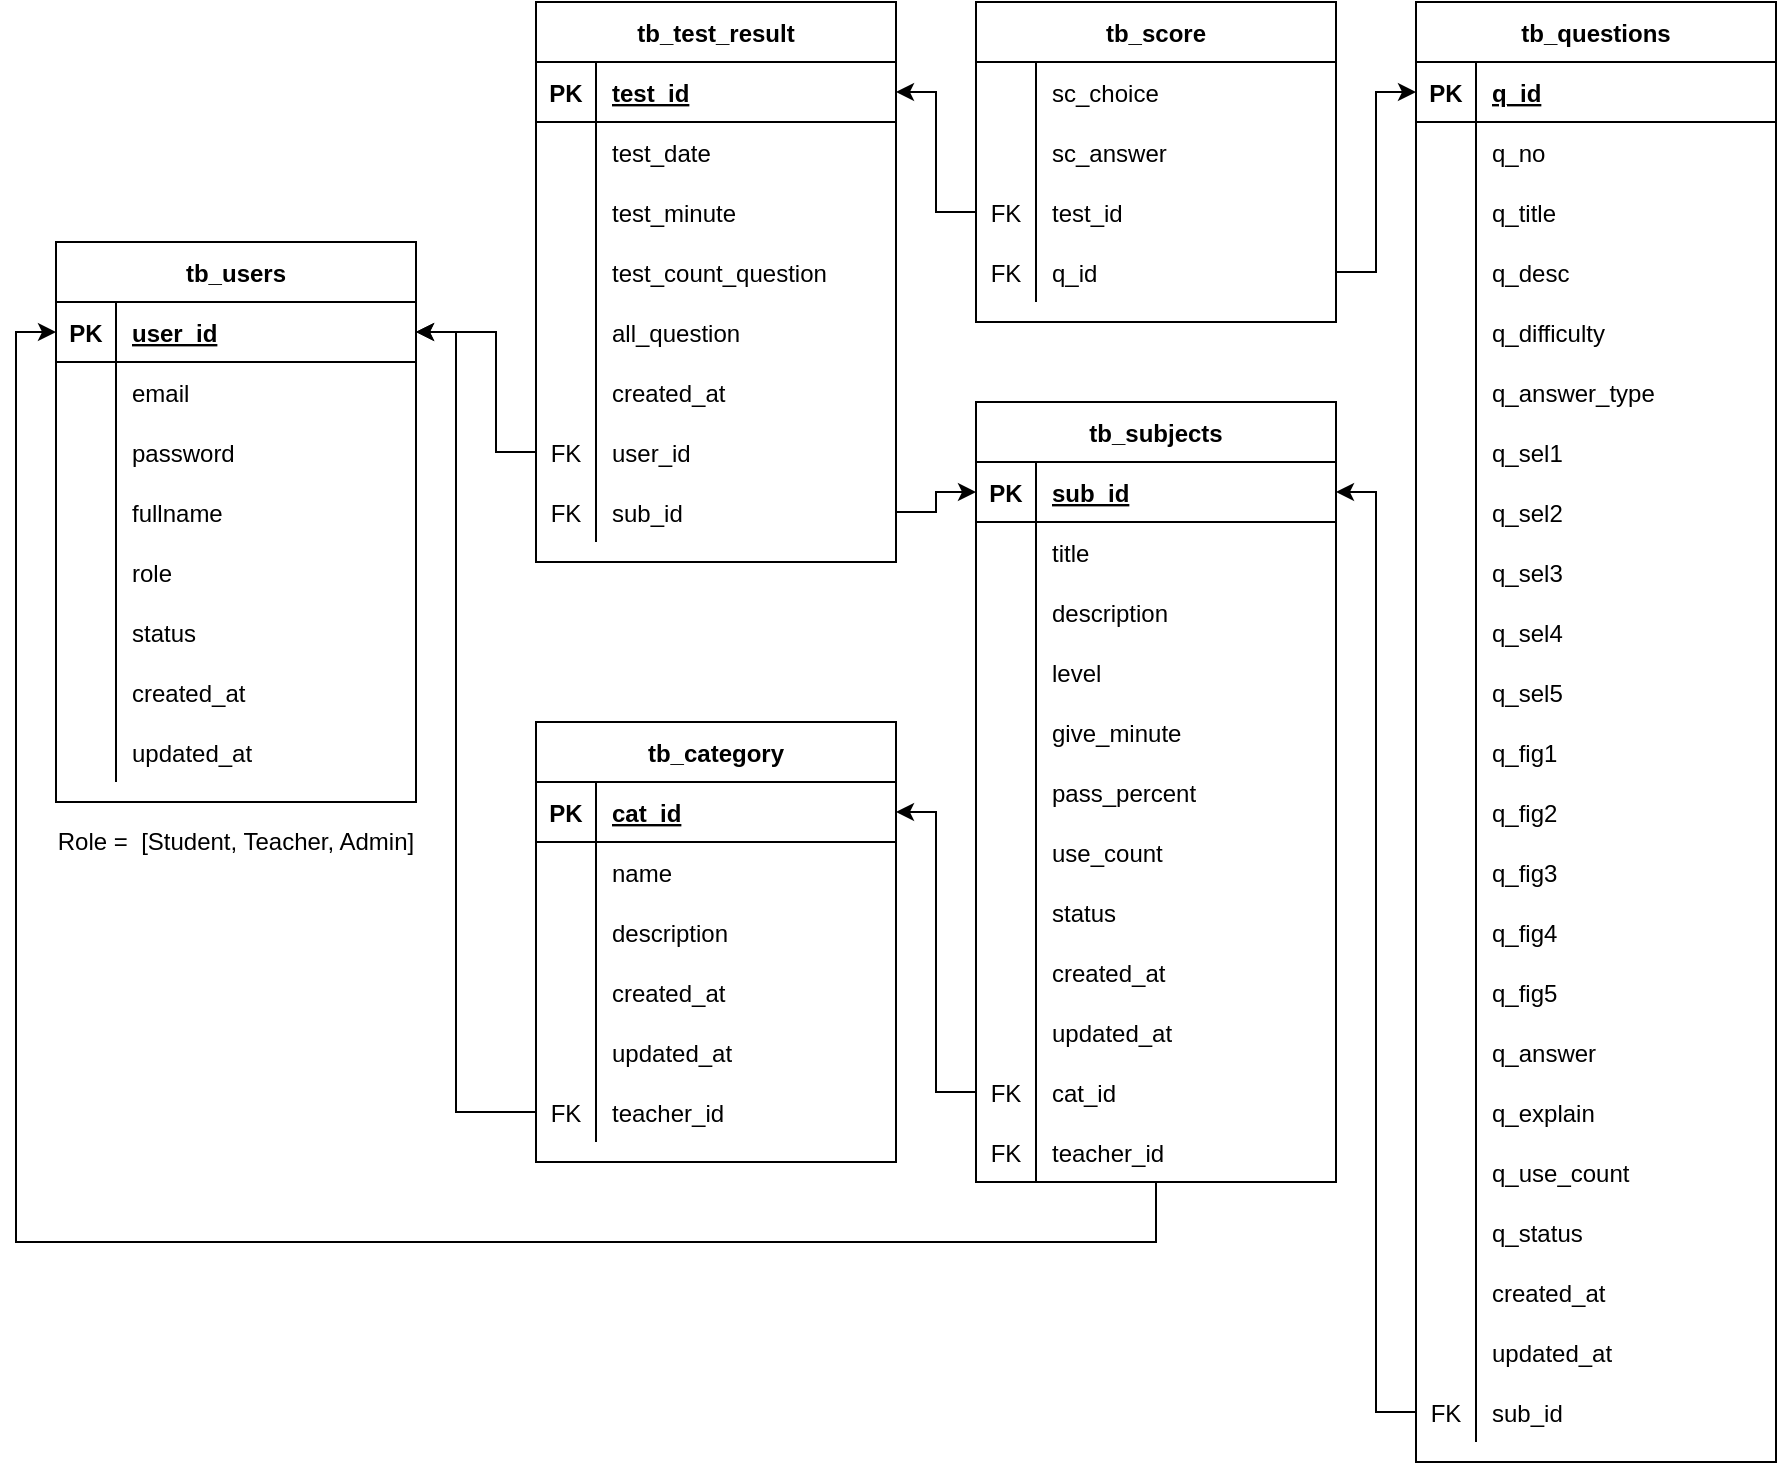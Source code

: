<mxfile version="14.4.4" type="device"><diagram id="7hN9aNgrmeOghoA3LiAi" name="Page-1"><mxGraphModel dx="1558" dy="772" grid="1" gridSize="10" guides="1" tooltips="1" connect="1" arrows="1" fold="1" page="1" pageScale="1" pageWidth="850" pageHeight="1100" math="0" shadow="0"><root><mxCell id="0"/><mxCell id="1" parent="0"/><mxCell id="Cb4yv7zZFqui-rtnIhjn-1" value="tb_users" style="shape=table;startSize=30;container=1;collapsible=1;childLayout=tableLayout;fixedRows=1;rowLines=0;fontStyle=1;align=center;resizeLast=1;" parent="1" vertex="1"><mxGeometry x="80" y="150" width="180" height="280" as="geometry"/></mxCell><mxCell id="Cb4yv7zZFqui-rtnIhjn-2" value="" style="shape=partialRectangle;collapsible=0;dropTarget=0;pointerEvents=0;fillColor=none;top=0;left=0;bottom=1;right=0;points=[[0,0.5],[1,0.5]];portConstraint=eastwest;" parent="Cb4yv7zZFqui-rtnIhjn-1" vertex="1"><mxGeometry y="30" width="180" height="30" as="geometry"/></mxCell><mxCell id="Cb4yv7zZFqui-rtnIhjn-3" value="PK" style="shape=partialRectangle;connectable=0;fillColor=none;top=0;left=0;bottom=0;right=0;fontStyle=1;overflow=hidden;" parent="Cb4yv7zZFqui-rtnIhjn-2" vertex="1"><mxGeometry width="30" height="30" as="geometry"/></mxCell><mxCell id="Cb4yv7zZFqui-rtnIhjn-4" value="user_id" style="shape=partialRectangle;connectable=0;fillColor=none;top=0;left=0;bottom=0;right=0;align=left;spacingLeft=6;fontStyle=5;overflow=hidden;" parent="Cb4yv7zZFqui-rtnIhjn-2" vertex="1"><mxGeometry x="30" width="150" height="30" as="geometry"/></mxCell><mxCell id="Cb4yv7zZFqui-rtnIhjn-8" value="" style="shape=partialRectangle;collapsible=0;dropTarget=0;pointerEvents=0;fillColor=none;top=0;left=0;bottom=0;right=0;points=[[0,0.5],[1,0.5]];portConstraint=eastwest;" parent="Cb4yv7zZFqui-rtnIhjn-1" vertex="1"><mxGeometry y="60" width="180" height="30" as="geometry"/></mxCell><mxCell id="Cb4yv7zZFqui-rtnIhjn-9" value="" style="shape=partialRectangle;connectable=0;fillColor=none;top=0;left=0;bottom=0;right=0;editable=1;overflow=hidden;" parent="Cb4yv7zZFqui-rtnIhjn-8" vertex="1"><mxGeometry width="30" height="30" as="geometry"/></mxCell><mxCell id="Cb4yv7zZFqui-rtnIhjn-10" value="email" style="shape=partialRectangle;connectable=0;fillColor=none;top=0;left=0;bottom=0;right=0;align=left;spacingLeft=6;overflow=hidden;" parent="Cb4yv7zZFqui-rtnIhjn-8" vertex="1"><mxGeometry x="30" width="150" height="30" as="geometry"/></mxCell><mxCell id="Cb4yv7zZFqui-rtnIhjn-11" value="" style="shape=partialRectangle;collapsible=0;dropTarget=0;pointerEvents=0;fillColor=none;top=0;left=0;bottom=0;right=0;points=[[0,0.5],[1,0.5]];portConstraint=eastwest;" parent="Cb4yv7zZFqui-rtnIhjn-1" vertex="1"><mxGeometry y="90" width="180" height="30" as="geometry"/></mxCell><mxCell id="Cb4yv7zZFqui-rtnIhjn-12" value="" style="shape=partialRectangle;connectable=0;fillColor=none;top=0;left=0;bottom=0;right=0;editable=1;overflow=hidden;" parent="Cb4yv7zZFqui-rtnIhjn-11" vertex="1"><mxGeometry width="30" height="30" as="geometry"/></mxCell><mxCell id="Cb4yv7zZFqui-rtnIhjn-13" value="password" style="shape=partialRectangle;connectable=0;fillColor=none;top=0;left=0;bottom=0;right=0;align=left;spacingLeft=6;overflow=hidden;" parent="Cb4yv7zZFqui-rtnIhjn-11" vertex="1"><mxGeometry x="30" width="150" height="30" as="geometry"/></mxCell><mxCell id="Cb4yv7zZFqui-rtnIhjn-5" value="" style="shape=partialRectangle;collapsible=0;dropTarget=0;pointerEvents=0;fillColor=none;top=0;left=0;bottom=0;right=0;points=[[0,0.5],[1,0.5]];portConstraint=eastwest;" parent="Cb4yv7zZFqui-rtnIhjn-1" vertex="1"><mxGeometry y="120" width="180" height="30" as="geometry"/></mxCell><mxCell id="Cb4yv7zZFqui-rtnIhjn-6" value="" style="shape=partialRectangle;connectable=0;fillColor=none;top=0;left=0;bottom=0;right=0;editable=1;overflow=hidden;" parent="Cb4yv7zZFqui-rtnIhjn-5" vertex="1"><mxGeometry width="30" height="30" as="geometry"/></mxCell><mxCell id="Cb4yv7zZFqui-rtnIhjn-7" value="fullname" style="shape=partialRectangle;connectable=0;fillColor=none;top=0;left=0;bottom=0;right=0;align=left;spacingLeft=6;overflow=hidden;" parent="Cb4yv7zZFqui-rtnIhjn-5" vertex="1"><mxGeometry x="30" width="150" height="30" as="geometry"/></mxCell><mxCell id="Cb4yv7zZFqui-rtnIhjn-14" value="" style="shape=partialRectangle;collapsible=0;dropTarget=0;pointerEvents=0;fillColor=none;top=0;left=0;bottom=0;right=0;points=[[0,0.5],[1,0.5]];portConstraint=eastwest;" parent="Cb4yv7zZFqui-rtnIhjn-1" vertex="1"><mxGeometry y="150" width="180" height="30" as="geometry"/></mxCell><mxCell id="Cb4yv7zZFqui-rtnIhjn-15" value="" style="shape=partialRectangle;connectable=0;fillColor=none;top=0;left=0;bottom=0;right=0;editable=1;overflow=hidden;" parent="Cb4yv7zZFqui-rtnIhjn-14" vertex="1"><mxGeometry width="30" height="30" as="geometry"/></mxCell><mxCell id="Cb4yv7zZFqui-rtnIhjn-16" value="role" style="shape=partialRectangle;connectable=0;fillColor=none;top=0;left=0;bottom=0;right=0;align=left;spacingLeft=6;overflow=hidden;" parent="Cb4yv7zZFqui-rtnIhjn-14" vertex="1"><mxGeometry x="30" width="150" height="30" as="geometry"/></mxCell><mxCell id="Cb4yv7zZFqui-rtnIhjn-17" value="" style="shape=partialRectangle;collapsible=0;dropTarget=0;pointerEvents=0;fillColor=none;top=0;left=0;bottom=0;right=0;points=[[0,0.5],[1,0.5]];portConstraint=eastwest;" parent="Cb4yv7zZFqui-rtnIhjn-1" vertex="1"><mxGeometry y="180" width="180" height="30" as="geometry"/></mxCell><mxCell id="Cb4yv7zZFqui-rtnIhjn-18" value="" style="shape=partialRectangle;connectable=0;fillColor=none;top=0;left=0;bottom=0;right=0;editable=1;overflow=hidden;" parent="Cb4yv7zZFqui-rtnIhjn-17" vertex="1"><mxGeometry width="30" height="30" as="geometry"/></mxCell><mxCell id="Cb4yv7zZFqui-rtnIhjn-19" value="status" style="shape=partialRectangle;connectable=0;fillColor=none;top=0;left=0;bottom=0;right=0;align=left;spacingLeft=6;overflow=hidden;" parent="Cb4yv7zZFqui-rtnIhjn-17" vertex="1"><mxGeometry x="30" width="150" height="30" as="geometry"/></mxCell><mxCell id="Cb4yv7zZFqui-rtnIhjn-20" value="" style="shape=partialRectangle;collapsible=0;dropTarget=0;pointerEvents=0;fillColor=none;top=0;left=0;bottom=0;right=0;points=[[0,0.5],[1,0.5]];portConstraint=eastwest;" parent="Cb4yv7zZFqui-rtnIhjn-1" vertex="1"><mxGeometry y="210" width="180" height="30" as="geometry"/></mxCell><mxCell id="Cb4yv7zZFqui-rtnIhjn-21" value="" style="shape=partialRectangle;connectable=0;fillColor=none;top=0;left=0;bottom=0;right=0;editable=1;overflow=hidden;" parent="Cb4yv7zZFqui-rtnIhjn-20" vertex="1"><mxGeometry width="30" height="30" as="geometry"/></mxCell><mxCell id="Cb4yv7zZFqui-rtnIhjn-22" value="created_at" style="shape=partialRectangle;connectable=0;fillColor=none;top=0;left=0;bottom=0;right=0;align=left;spacingLeft=6;overflow=hidden;" parent="Cb4yv7zZFqui-rtnIhjn-20" vertex="1"><mxGeometry x="30" width="150" height="30" as="geometry"/></mxCell><mxCell id="Cb4yv7zZFqui-rtnIhjn-23" value="" style="shape=partialRectangle;collapsible=0;dropTarget=0;pointerEvents=0;fillColor=none;top=0;left=0;bottom=0;right=0;points=[[0,0.5],[1,0.5]];portConstraint=eastwest;" parent="Cb4yv7zZFqui-rtnIhjn-1" vertex="1"><mxGeometry y="240" width="180" height="30" as="geometry"/></mxCell><mxCell id="Cb4yv7zZFqui-rtnIhjn-24" value="" style="shape=partialRectangle;connectable=0;fillColor=none;top=0;left=0;bottom=0;right=0;editable=1;overflow=hidden;" parent="Cb4yv7zZFqui-rtnIhjn-23" vertex="1"><mxGeometry width="30" height="30" as="geometry"/></mxCell><mxCell id="Cb4yv7zZFqui-rtnIhjn-25" value="updated_at" style="shape=partialRectangle;connectable=0;fillColor=none;top=0;left=0;bottom=0;right=0;align=left;spacingLeft=6;overflow=hidden;" parent="Cb4yv7zZFqui-rtnIhjn-23" vertex="1"><mxGeometry x="30" width="150" height="30" as="geometry"/></mxCell><mxCell id="Cb4yv7zZFqui-rtnIhjn-26" value="tb_category" style="shape=table;startSize=30;container=1;collapsible=1;childLayout=tableLayout;fixedRows=1;rowLines=0;fontStyle=1;align=center;resizeLast=1;" parent="1" vertex="1"><mxGeometry x="320" y="390" width="180" height="220" as="geometry"/></mxCell><mxCell id="Cb4yv7zZFqui-rtnIhjn-27" value="" style="shape=partialRectangle;collapsible=0;dropTarget=0;pointerEvents=0;fillColor=none;top=0;left=0;bottom=1;right=0;points=[[0,0.5],[1,0.5]];portConstraint=eastwest;" parent="Cb4yv7zZFqui-rtnIhjn-26" vertex="1"><mxGeometry y="30" width="180" height="30" as="geometry"/></mxCell><mxCell id="Cb4yv7zZFqui-rtnIhjn-28" value="PK" style="shape=partialRectangle;connectable=0;fillColor=none;top=0;left=0;bottom=0;right=0;fontStyle=1;overflow=hidden;" parent="Cb4yv7zZFqui-rtnIhjn-27" vertex="1"><mxGeometry width="30" height="30" as="geometry"/></mxCell><mxCell id="Cb4yv7zZFqui-rtnIhjn-29" value="cat_id" style="shape=partialRectangle;connectable=0;fillColor=none;top=0;left=0;bottom=0;right=0;align=left;spacingLeft=6;fontStyle=5;overflow=hidden;" parent="Cb4yv7zZFqui-rtnIhjn-27" vertex="1"><mxGeometry x="30" width="150" height="30" as="geometry"/></mxCell><mxCell id="Cb4yv7zZFqui-rtnIhjn-30" value="" style="shape=partialRectangle;collapsible=0;dropTarget=0;pointerEvents=0;fillColor=none;top=0;left=0;bottom=0;right=0;points=[[0,0.5],[1,0.5]];portConstraint=eastwest;" parent="Cb4yv7zZFqui-rtnIhjn-26" vertex="1"><mxGeometry y="60" width="180" height="30" as="geometry"/></mxCell><mxCell id="Cb4yv7zZFqui-rtnIhjn-31" value="" style="shape=partialRectangle;connectable=0;fillColor=none;top=0;left=0;bottom=0;right=0;editable=1;overflow=hidden;" parent="Cb4yv7zZFqui-rtnIhjn-30" vertex="1"><mxGeometry width="30" height="30" as="geometry"/></mxCell><mxCell id="Cb4yv7zZFqui-rtnIhjn-32" value="name" style="shape=partialRectangle;connectable=0;fillColor=none;top=0;left=0;bottom=0;right=0;align=left;spacingLeft=6;overflow=hidden;" parent="Cb4yv7zZFqui-rtnIhjn-30" vertex="1"><mxGeometry x="30" width="150" height="30" as="geometry"/></mxCell><mxCell id="Cb4yv7zZFqui-rtnIhjn-33" value="" style="shape=partialRectangle;collapsible=0;dropTarget=0;pointerEvents=0;fillColor=none;top=0;left=0;bottom=0;right=0;points=[[0,0.5],[1,0.5]];portConstraint=eastwest;" parent="Cb4yv7zZFqui-rtnIhjn-26" vertex="1"><mxGeometry y="90" width="180" height="30" as="geometry"/></mxCell><mxCell id="Cb4yv7zZFqui-rtnIhjn-34" value="" style="shape=partialRectangle;connectable=0;fillColor=none;top=0;left=0;bottom=0;right=0;editable=1;overflow=hidden;" parent="Cb4yv7zZFqui-rtnIhjn-33" vertex="1"><mxGeometry width="30" height="30" as="geometry"/></mxCell><mxCell id="Cb4yv7zZFqui-rtnIhjn-35" value="description" style="shape=partialRectangle;connectable=0;fillColor=none;top=0;left=0;bottom=0;right=0;align=left;spacingLeft=6;overflow=hidden;" parent="Cb4yv7zZFqui-rtnIhjn-33" vertex="1"><mxGeometry x="30" width="150" height="30" as="geometry"/></mxCell><mxCell id="Cb4yv7zZFqui-rtnIhjn-36" value="" style="shape=partialRectangle;collapsible=0;dropTarget=0;pointerEvents=0;fillColor=none;top=0;left=0;bottom=0;right=0;points=[[0,0.5],[1,0.5]];portConstraint=eastwest;" parent="Cb4yv7zZFqui-rtnIhjn-26" vertex="1"><mxGeometry y="120" width="180" height="30" as="geometry"/></mxCell><mxCell id="Cb4yv7zZFqui-rtnIhjn-37" value="" style="shape=partialRectangle;connectable=0;fillColor=none;top=0;left=0;bottom=0;right=0;editable=1;overflow=hidden;" parent="Cb4yv7zZFqui-rtnIhjn-36" vertex="1"><mxGeometry width="30" height="30" as="geometry"/></mxCell><mxCell id="Cb4yv7zZFqui-rtnIhjn-38" value="created_at" style="shape=partialRectangle;connectable=0;fillColor=none;top=0;left=0;bottom=0;right=0;align=left;spacingLeft=6;overflow=hidden;" parent="Cb4yv7zZFqui-rtnIhjn-36" vertex="1"><mxGeometry x="30" width="150" height="30" as="geometry"/></mxCell><mxCell id="0QHwXdA0qR0R5OQeVKJc-8" value="" style="shape=partialRectangle;collapsible=0;dropTarget=0;pointerEvents=0;fillColor=none;top=0;left=0;bottom=0;right=0;points=[[0,0.5],[1,0.5]];portConstraint=eastwest;" parent="Cb4yv7zZFqui-rtnIhjn-26" vertex="1"><mxGeometry y="150" width="180" height="30" as="geometry"/></mxCell><mxCell id="0QHwXdA0qR0R5OQeVKJc-9" value="" style="shape=partialRectangle;connectable=0;fillColor=none;top=0;left=0;bottom=0;right=0;editable=1;overflow=hidden;" parent="0QHwXdA0qR0R5OQeVKJc-8" vertex="1"><mxGeometry width="30" height="30" as="geometry"/></mxCell><mxCell id="0QHwXdA0qR0R5OQeVKJc-10" value="updated_at" style="shape=partialRectangle;connectable=0;fillColor=none;top=0;left=0;bottom=0;right=0;align=left;spacingLeft=6;overflow=hidden;" parent="0QHwXdA0qR0R5OQeVKJc-8" vertex="1"><mxGeometry x="30" width="150" height="30" as="geometry"/></mxCell><mxCell id="GuEDAPWdOgB3gn5zNmbN-1" value="" style="shape=partialRectangle;collapsible=0;dropTarget=0;pointerEvents=0;fillColor=none;top=0;left=0;bottom=0;right=0;points=[[0,0.5],[1,0.5]];portConstraint=eastwest;" parent="Cb4yv7zZFqui-rtnIhjn-26" vertex="1"><mxGeometry y="180" width="180" height="30" as="geometry"/></mxCell><mxCell id="GuEDAPWdOgB3gn5zNmbN-2" value="FK" style="shape=partialRectangle;connectable=0;fillColor=none;top=0;left=0;bottom=0;right=0;fontStyle=0;overflow=hidden;" parent="GuEDAPWdOgB3gn5zNmbN-1" vertex="1"><mxGeometry width="30" height="30" as="geometry"/></mxCell><mxCell id="GuEDAPWdOgB3gn5zNmbN-3" value="teacher_id" style="shape=partialRectangle;connectable=0;fillColor=none;top=0;left=0;bottom=0;right=0;align=left;spacingLeft=6;fontStyle=0;overflow=hidden;" parent="GuEDAPWdOgB3gn5zNmbN-1" vertex="1"><mxGeometry x="30" width="150" height="30" as="geometry"/></mxCell><mxCell id="Cb4yv7zZFqui-rtnIhjn-39" value="tb_subjects" style="shape=table;startSize=30;container=1;collapsible=1;childLayout=tableLayout;fixedRows=1;rowLines=0;fontStyle=1;align=center;resizeLast=1;" parent="1" vertex="1"><mxGeometry x="540" y="230" width="180" height="390" as="geometry"/></mxCell><mxCell id="Cb4yv7zZFqui-rtnIhjn-40" value="" style="shape=partialRectangle;collapsible=0;dropTarget=0;pointerEvents=0;fillColor=none;top=0;left=0;bottom=1;right=0;points=[[0,0.5],[1,0.5]];portConstraint=eastwest;" parent="Cb4yv7zZFqui-rtnIhjn-39" vertex="1"><mxGeometry y="30" width="180" height="30" as="geometry"/></mxCell><mxCell id="Cb4yv7zZFqui-rtnIhjn-41" value="PK" style="shape=partialRectangle;connectable=0;fillColor=none;top=0;left=0;bottom=0;right=0;fontStyle=1;overflow=hidden;" parent="Cb4yv7zZFqui-rtnIhjn-40" vertex="1"><mxGeometry width="30" height="30" as="geometry"/></mxCell><mxCell id="Cb4yv7zZFqui-rtnIhjn-42" value="sub_id" style="shape=partialRectangle;connectable=0;fillColor=none;top=0;left=0;bottom=0;right=0;align=left;spacingLeft=6;fontStyle=5;overflow=hidden;" parent="Cb4yv7zZFqui-rtnIhjn-40" vertex="1"><mxGeometry x="30" width="150" height="30" as="geometry"/></mxCell><mxCell id="Cb4yv7zZFqui-rtnIhjn-43" value="" style="shape=partialRectangle;collapsible=0;dropTarget=0;pointerEvents=0;fillColor=none;top=0;left=0;bottom=0;right=0;points=[[0,0.5],[1,0.5]];portConstraint=eastwest;" parent="Cb4yv7zZFqui-rtnIhjn-39" vertex="1"><mxGeometry y="60" width="180" height="30" as="geometry"/></mxCell><mxCell id="Cb4yv7zZFqui-rtnIhjn-44" value="" style="shape=partialRectangle;connectable=0;fillColor=none;top=0;left=0;bottom=0;right=0;editable=1;overflow=hidden;" parent="Cb4yv7zZFqui-rtnIhjn-43" vertex="1"><mxGeometry width="30" height="30" as="geometry"/></mxCell><mxCell id="Cb4yv7zZFqui-rtnIhjn-45" value="title" style="shape=partialRectangle;connectable=0;fillColor=none;top=0;left=0;bottom=0;right=0;align=left;spacingLeft=6;overflow=hidden;" parent="Cb4yv7zZFqui-rtnIhjn-43" vertex="1"><mxGeometry x="30" width="150" height="30" as="geometry"/></mxCell><mxCell id="Cb4yv7zZFqui-rtnIhjn-46" value="" style="shape=partialRectangle;collapsible=0;dropTarget=0;pointerEvents=0;fillColor=none;top=0;left=0;bottom=0;right=0;points=[[0,0.5],[1,0.5]];portConstraint=eastwest;" parent="Cb4yv7zZFqui-rtnIhjn-39" vertex="1"><mxGeometry y="90" width="180" height="30" as="geometry"/></mxCell><mxCell id="Cb4yv7zZFqui-rtnIhjn-47" value="" style="shape=partialRectangle;connectable=0;fillColor=none;top=0;left=0;bottom=0;right=0;editable=1;overflow=hidden;" parent="Cb4yv7zZFqui-rtnIhjn-46" vertex="1"><mxGeometry width="30" height="30" as="geometry"/></mxCell><mxCell id="Cb4yv7zZFqui-rtnIhjn-48" value="description" style="shape=partialRectangle;connectable=0;fillColor=none;top=0;left=0;bottom=0;right=0;align=left;spacingLeft=6;overflow=hidden;" parent="Cb4yv7zZFqui-rtnIhjn-46" vertex="1"><mxGeometry x="30" width="150" height="30" as="geometry"/></mxCell><mxCell id="Cb4yv7zZFqui-rtnIhjn-49" value="" style="shape=partialRectangle;collapsible=0;dropTarget=0;pointerEvents=0;fillColor=none;top=0;left=0;bottom=0;right=0;points=[[0,0.5],[1,0.5]];portConstraint=eastwest;" parent="Cb4yv7zZFqui-rtnIhjn-39" vertex="1"><mxGeometry y="120" width="180" height="30" as="geometry"/></mxCell><mxCell id="Cb4yv7zZFqui-rtnIhjn-50" value="" style="shape=partialRectangle;connectable=0;fillColor=none;top=0;left=0;bottom=0;right=0;editable=1;overflow=hidden;" parent="Cb4yv7zZFqui-rtnIhjn-49" vertex="1"><mxGeometry width="30" height="30" as="geometry"/></mxCell><mxCell id="Cb4yv7zZFqui-rtnIhjn-51" value="level" style="shape=partialRectangle;connectable=0;fillColor=none;top=0;left=0;bottom=0;right=0;align=left;spacingLeft=6;overflow=hidden;" parent="Cb4yv7zZFqui-rtnIhjn-49" vertex="1"><mxGeometry x="30" width="150" height="30" as="geometry"/></mxCell><mxCell id="Cb4yv7zZFqui-rtnIhjn-52" value="" style="shape=partialRectangle;collapsible=0;dropTarget=0;pointerEvents=0;fillColor=none;top=0;left=0;bottom=0;right=0;points=[[0,0.5],[1,0.5]];portConstraint=eastwest;" parent="Cb4yv7zZFqui-rtnIhjn-39" vertex="1"><mxGeometry y="150" width="180" height="30" as="geometry"/></mxCell><mxCell id="Cb4yv7zZFqui-rtnIhjn-53" value="" style="shape=partialRectangle;connectable=0;fillColor=none;top=0;left=0;bottom=0;right=0;editable=1;overflow=hidden;" parent="Cb4yv7zZFqui-rtnIhjn-52" vertex="1"><mxGeometry width="30" height="30" as="geometry"/></mxCell><mxCell id="Cb4yv7zZFqui-rtnIhjn-54" value="give_minute" style="shape=partialRectangle;connectable=0;fillColor=none;top=0;left=0;bottom=0;right=0;align=left;spacingLeft=6;overflow=hidden;" parent="Cb4yv7zZFqui-rtnIhjn-52" vertex="1"><mxGeometry x="30" width="150" height="30" as="geometry"/></mxCell><mxCell id="Cb4yv7zZFqui-rtnIhjn-55" value="" style="shape=partialRectangle;collapsible=0;dropTarget=0;pointerEvents=0;fillColor=none;top=0;left=0;bottom=0;right=0;points=[[0,0.5],[1,0.5]];portConstraint=eastwest;" parent="Cb4yv7zZFqui-rtnIhjn-39" vertex="1"><mxGeometry y="180" width="180" height="30" as="geometry"/></mxCell><mxCell id="Cb4yv7zZFqui-rtnIhjn-56" value="" style="shape=partialRectangle;connectable=0;fillColor=none;top=0;left=0;bottom=0;right=0;editable=1;overflow=hidden;" parent="Cb4yv7zZFqui-rtnIhjn-55" vertex="1"><mxGeometry width="30" height="30" as="geometry"/></mxCell><mxCell id="Cb4yv7zZFqui-rtnIhjn-57" value="pass_percent" style="shape=partialRectangle;connectable=0;fillColor=none;top=0;left=0;bottom=0;right=0;align=left;spacingLeft=6;overflow=hidden;" parent="Cb4yv7zZFqui-rtnIhjn-55" vertex="1"><mxGeometry x="30" width="150" height="30" as="geometry"/></mxCell><mxCell id="Cb4yv7zZFqui-rtnIhjn-64" value="" style="shape=partialRectangle;collapsible=0;dropTarget=0;pointerEvents=0;fillColor=none;top=0;left=0;bottom=0;right=0;points=[[0,0.5],[1,0.5]];portConstraint=eastwest;" parent="Cb4yv7zZFqui-rtnIhjn-39" vertex="1"><mxGeometry y="210" width="180" height="30" as="geometry"/></mxCell><mxCell id="Cb4yv7zZFqui-rtnIhjn-65" value="" style="shape=partialRectangle;connectable=0;fillColor=none;top=0;left=0;bottom=0;right=0;editable=1;overflow=hidden;" parent="Cb4yv7zZFqui-rtnIhjn-64" vertex="1"><mxGeometry width="30" height="30" as="geometry"/></mxCell><mxCell id="Cb4yv7zZFqui-rtnIhjn-66" value="use_count" style="shape=partialRectangle;connectable=0;fillColor=none;top=0;left=0;bottom=0;right=0;align=left;spacingLeft=6;overflow=hidden;" parent="Cb4yv7zZFqui-rtnIhjn-64" vertex="1"><mxGeometry x="30" width="150" height="30" as="geometry"/></mxCell><mxCell id="Cb4yv7zZFqui-rtnIhjn-67" value="" style="shape=partialRectangle;collapsible=0;dropTarget=0;pointerEvents=0;fillColor=none;top=0;left=0;bottom=0;right=0;points=[[0,0.5],[1,0.5]];portConstraint=eastwest;" parent="Cb4yv7zZFqui-rtnIhjn-39" vertex="1"><mxGeometry y="240" width="180" height="30" as="geometry"/></mxCell><mxCell id="Cb4yv7zZFqui-rtnIhjn-68" value="" style="shape=partialRectangle;connectable=0;fillColor=none;top=0;left=0;bottom=0;right=0;editable=1;overflow=hidden;" parent="Cb4yv7zZFqui-rtnIhjn-67" vertex="1"><mxGeometry width="30" height="30" as="geometry"/></mxCell><mxCell id="Cb4yv7zZFqui-rtnIhjn-69" value="status" style="shape=partialRectangle;connectable=0;fillColor=none;top=0;left=0;bottom=0;right=0;align=left;spacingLeft=6;overflow=hidden;" parent="Cb4yv7zZFqui-rtnIhjn-67" vertex="1"><mxGeometry x="30" width="150" height="30" as="geometry"/></mxCell><mxCell id="0QHwXdA0qR0R5OQeVKJc-14" value="" style="shape=partialRectangle;collapsible=0;dropTarget=0;pointerEvents=0;fillColor=none;top=0;left=0;bottom=0;right=0;points=[[0,0.5],[1,0.5]];portConstraint=eastwest;" parent="Cb4yv7zZFqui-rtnIhjn-39" vertex="1"><mxGeometry y="270" width="180" height="30" as="geometry"/></mxCell><mxCell id="0QHwXdA0qR0R5OQeVKJc-15" value="" style="shape=partialRectangle;connectable=0;fillColor=none;top=0;left=0;bottom=0;right=0;editable=1;overflow=hidden;" parent="0QHwXdA0qR0R5OQeVKJc-14" vertex="1"><mxGeometry width="30" height="30" as="geometry"/></mxCell><mxCell id="0QHwXdA0qR0R5OQeVKJc-16" value="created_at" style="shape=partialRectangle;connectable=0;fillColor=none;top=0;left=0;bottom=0;right=0;align=left;spacingLeft=6;overflow=hidden;" parent="0QHwXdA0qR0R5OQeVKJc-14" vertex="1"><mxGeometry x="30" width="150" height="30" as="geometry"/></mxCell><mxCell id="0QHwXdA0qR0R5OQeVKJc-11" value="" style="shape=partialRectangle;collapsible=0;dropTarget=0;pointerEvents=0;fillColor=none;top=0;left=0;bottom=0;right=0;points=[[0,0.5],[1,0.5]];portConstraint=eastwest;" parent="Cb4yv7zZFqui-rtnIhjn-39" vertex="1"><mxGeometry y="300" width="180" height="30" as="geometry"/></mxCell><mxCell id="0QHwXdA0qR0R5OQeVKJc-12" value="" style="shape=partialRectangle;connectable=0;fillColor=none;top=0;left=0;bottom=0;right=0;editable=1;overflow=hidden;" parent="0QHwXdA0qR0R5OQeVKJc-11" vertex="1"><mxGeometry width="30" height="30" as="geometry"/></mxCell><mxCell id="0QHwXdA0qR0R5OQeVKJc-13" value="updated_at" style="shape=partialRectangle;connectable=0;fillColor=none;top=0;left=0;bottom=0;right=0;align=left;spacingLeft=6;overflow=hidden;" parent="0QHwXdA0qR0R5OQeVKJc-11" vertex="1"><mxGeometry x="30" width="150" height="30" as="geometry"/></mxCell><mxCell id="Cb4yv7zZFqui-rtnIhjn-82" value="" style="shape=partialRectangle;collapsible=0;dropTarget=0;pointerEvents=0;fillColor=none;top=0;left=0;bottom=0;right=0;points=[[0,0.5],[1,0.5]];portConstraint=eastwest;" parent="Cb4yv7zZFqui-rtnIhjn-39" vertex="1"><mxGeometry y="330" width="180" height="30" as="geometry"/></mxCell><mxCell id="Cb4yv7zZFqui-rtnIhjn-83" value="FK" style="shape=partialRectangle;connectable=0;fillColor=none;top=0;left=0;bottom=0;right=0;fontStyle=0;overflow=hidden;" parent="Cb4yv7zZFqui-rtnIhjn-82" vertex="1"><mxGeometry width="30" height="30" as="geometry"/></mxCell><mxCell id="Cb4yv7zZFqui-rtnIhjn-84" value="cat_id" style="shape=partialRectangle;connectable=0;fillColor=none;top=0;left=0;bottom=0;right=0;align=left;spacingLeft=6;fontStyle=0;overflow=hidden;" parent="Cb4yv7zZFqui-rtnIhjn-82" vertex="1"><mxGeometry x="30" width="150" height="30" as="geometry"/></mxCell><mxCell id="Cb4yv7zZFqui-rtnIhjn-88" value="" style="shape=partialRectangle;collapsible=0;dropTarget=0;pointerEvents=0;fillColor=none;top=0;left=0;bottom=0;right=0;points=[[0,0.5],[1,0.5]];portConstraint=eastwest;" parent="Cb4yv7zZFqui-rtnIhjn-39" vertex="1"><mxGeometry y="360" width="180" height="30" as="geometry"/></mxCell><mxCell id="Cb4yv7zZFqui-rtnIhjn-89" value="FK" style="shape=partialRectangle;connectable=0;fillColor=none;top=0;left=0;bottom=0;right=0;fontStyle=0;overflow=hidden;" parent="Cb4yv7zZFqui-rtnIhjn-88" vertex="1"><mxGeometry width="30" height="30" as="geometry"/></mxCell><mxCell id="Cb4yv7zZFqui-rtnIhjn-90" value="teacher_id" style="shape=partialRectangle;connectable=0;fillColor=none;top=0;left=0;bottom=0;right=0;align=left;spacingLeft=6;fontStyle=0;overflow=hidden;" parent="Cb4yv7zZFqui-rtnIhjn-88" vertex="1"><mxGeometry x="30" width="150" height="30" as="geometry"/></mxCell><mxCell id="Cb4yv7zZFqui-rtnIhjn-93" style="edgeStyle=orthogonalEdgeStyle;rounded=0;orthogonalLoop=1;jettySize=auto;html=1;entryX=0;entryY=0.5;entryDx=0;entryDy=0;" parent="1" source="Cb4yv7zZFqui-rtnIhjn-88" target="Cb4yv7zZFqui-rtnIhjn-2" edge="1"><mxGeometry relative="1" as="geometry"><Array as="points"><mxPoint x="630" y="650"/><mxPoint x="60" y="650"/><mxPoint x="60" y="195"/></Array></mxGeometry></mxCell><mxCell id="Cb4yv7zZFqui-rtnIhjn-94" value="tb_questions" style="shape=table;startSize=30;container=1;collapsible=1;childLayout=tableLayout;fixedRows=1;rowLines=0;fontStyle=1;align=center;resizeLast=1;" parent="1" vertex="1"><mxGeometry x="760" y="30" width="180" height="730" as="geometry"/></mxCell><mxCell id="Cb4yv7zZFqui-rtnIhjn-95" value="" style="shape=partialRectangle;collapsible=0;dropTarget=0;pointerEvents=0;fillColor=none;top=0;left=0;bottom=1;right=0;points=[[0,0.5],[1,0.5]];portConstraint=eastwest;" parent="Cb4yv7zZFqui-rtnIhjn-94" vertex="1"><mxGeometry y="30" width="180" height="30" as="geometry"/></mxCell><mxCell id="Cb4yv7zZFqui-rtnIhjn-96" value="PK" style="shape=partialRectangle;connectable=0;fillColor=none;top=0;left=0;bottom=0;right=0;fontStyle=1;overflow=hidden;" parent="Cb4yv7zZFqui-rtnIhjn-95" vertex="1"><mxGeometry width="30" height="30" as="geometry"/></mxCell><mxCell id="Cb4yv7zZFqui-rtnIhjn-97" value="q_id" style="shape=partialRectangle;connectable=0;fillColor=none;top=0;left=0;bottom=0;right=0;align=left;spacingLeft=6;fontStyle=5;overflow=hidden;" parent="Cb4yv7zZFqui-rtnIhjn-95" vertex="1"><mxGeometry x="30" width="150" height="30" as="geometry"/></mxCell><mxCell id="Cb4yv7zZFqui-rtnIhjn-98" value="" style="shape=partialRectangle;collapsible=0;dropTarget=0;pointerEvents=0;fillColor=none;top=0;left=0;bottom=0;right=0;points=[[0,0.5],[1,0.5]];portConstraint=eastwest;" parent="Cb4yv7zZFqui-rtnIhjn-94" vertex="1"><mxGeometry y="60" width="180" height="30" as="geometry"/></mxCell><mxCell id="Cb4yv7zZFqui-rtnIhjn-99" value="" style="shape=partialRectangle;connectable=0;fillColor=none;top=0;left=0;bottom=0;right=0;editable=1;overflow=hidden;" parent="Cb4yv7zZFqui-rtnIhjn-98" vertex="1"><mxGeometry width="30" height="30" as="geometry"/></mxCell><mxCell id="Cb4yv7zZFqui-rtnIhjn-100" value="q_no" style="shape=partialRectangle;connectable=0;fillColor=none;top=0;left=0;bottom=0;right=0;align=left;spacingLeft=6;overflow=hidden;" parent="Cb4yv7zZFqui-rtnIhjn-98" vertex="1"><mxGeometry x="30" width="150" height="30" as="geometry"/></mxCell><mxCell id="Cb4yv7zZFqui-rtnIhjn-155" value="" style="shape=partialRectangle;collapsible=0;dropTarget=0;pointerEvents=0;fillColor=none;top=0;left=0;bottom=0;right=0;points=[[0,0.5],[1,0.5]];portConstraint=eastwest;" parent="Cb4yv7zZFqui-rtnIhjn-94" vertex="1"><mxGeometry y="90" width="180" height="30" as="geometry"/></mxCell><mxCell id="Cb4yv7zZFqui-rtnIhjn-156" value="" style="shape=partialRectangle;connectable=0;fillColor=none;top=0;left=0;bottom=0;right=0;editable=1;overflow=hidden;" parent="Cb4yv7zZFqui-rtnIhjn-155" vertex="1"><mxGeometry width="30" height="30" as="geometry"/></mxCell><mxCell id="Cb4yv7zZFqui-rtnIhjn-157" value="q_title" style="shape=partialRectangle;connectable=0;fillColor=none;top=0;left=0;bottom=0;right=0;align=left;spacingLeft=6;overflow=hidden;" parent="Cb4yv7zZFqui-rtnIhjn-155" vertex="1"><mxGeometry x="30" width="150" height="30" as="geometry"/></mxCell><mxCell id="Cb4yv7zZFqui-rtnIhjn-158" value="" style="shape=partialRectangle;collapsible=0;dropTarget=0;pointerEvents=0;fillColor=none;top=0;left=0;bottom=0;right=0;points=[[0,0.5],[1,0.5]];portConstraint=eastwest;" parent="Cb4yv7zZFqui-rtnIhjn-94" vertex="1"><mxGeometry y="120" width="180" height="30" as="geometry"/></mxCell><mxCell id="Cb4yv7zZFqui-rtnIhjn-159" value="" style="shape=partialRectangle;connectable=0;fillColor=none;top=0;left=0;bottom=0;right=0;editable=1;overflow=hidden;" parent="Cb4yv7zZFqui-rtnIhjn-158" vertex="1"><mxGeometry width="30" height="30" as="geometry"/></mxCell><mxCell id="Cb4yv7zZFqui-rtnIhjn-160" value="q_desc" style="shape=partialRectangle;connectable=0;fillColor=none;top=0;left=0;bottom=0;right=0;align=left;spacingLeft=6;overflow=hidden;" parent="Cb4yv7zZFqui-rtnIhjn-158" vertex="1"><mxGeometry x="30" width="150" height="30" as="geometry"/></mxCell><mxCell id="Cb4yv7zZFqui-rtnIhjn-101" value="" style="shape=partialRectangle;collapsible=0;dropTarget=0;pointerEvents=0;fillColor=none;top=0;left=0;bottom=0;right=0;points=[[0,0.5],[1,0.5]];portConstraint=eastwest;" parent="Cb4yv7zZFqui-rtnIhjn-94" vertex="1"><mxGeometry y="150" width="180" height="30" as="geometry"/></mxCell><mxCell id="Cb4yv7zZFqui-rtnIhjn-102" value="" style="shape=partialRectangle;connectable=0;fillColor=none;top=0;left=0;bottom=0;right=0;editable=1;overflow=hidden;" parent="Cb4yv7zZFqui-rtnIhjn-101" vertex="1"><mxGeometry width="30" height="30" as="geometry"/></mxCell><mxCell id="Cb4yv7zZFqui-rtnIhjn-103" value="q_difficulty" style="shape=partialRectangle;connectable=0;fillColor=none;top=0;left=0;bottom=0;right=0;align=left;spacingLeft=6;overflow=hidden;" parent="Cb4yv7zZFqui-rtnIhjn-101" vertex="1"><mxGeometry x="30" width="150" height="30" as="geometry"/></mxCell><mxCell id="Cb4yv7zZFqui-rtnIhjn-104" value="" style="shape=partialRectangle;collapsible=0;dropTarget=0;pointerEvents=0;fillColor=none;top=0;left=0;bottom=0;right=0;points=[[0,0.5],[1,0.5]];portConstraint=eastwest;" parent="Cb4yv7zZFqui-rtnIhjn-94" vertex="1"><mxGeometry y="180" width="180" height="30" as="geometry"/></mxCell><mxCell id="Cb4yv7zZFqui-rtnIhjn-105" value="" style="shape=partialRectangle;connectable=0;fillColor=none;top=0;left=0;bottom=0;right=0;editable=1;overflow=hidden;" parent="Cb4yv7zZFqui-rtnIhjn-104" vertex="1"><mxGeometry width="30" height="30" as="geometry"/></mxCell><mxCell id="Cb4yv7zZFqui-rtnIhjn-106" value="q_answer_type" style="shape=partialRectangle;connectable=0;fillColor=none;top=0;left=0;bottom=0;right=0;align=left;spacingLeft=6;overflow=hidden;" parent="Cb4yv7zZFqui-rtnIhjn-104" vertex="1"><mxGeometry x="30" width="150" height="30" as="geometry"/></mxCell><mxCell id="Cb4yv7zZFqui-rtnIhjn-107" value="" style="shape=partialRectangle;collapsible=0;dropTarget=0;pointerEvents=0;fillColor=none;top=0;left=0;bottom=0;right=0;points=[[0,0.5],[1,0.5]];portConstraint=eastwest;" parent="Cb4yv7zZFqui-rtnIhjn-94" vertex="1"><mxGeometry y="210" width="180" height="30" as="geometry"/></mxCell><mxCell id="Cb4yv7zZFqui-rtnIhjn-108" value="" style="shape=partialRectangle;connectable=0;fillColor=none;top=0;left=0;bottom=0;right=0;editable=1;overflow=hidden;" parent="Cb4yv7zZFqui-rtnIhjn-107" vertex="1"><mxGeometry width="30" height="30" as="geometry"/></mxCell><mxCell id="Cb4yv7zZFqui-rtnIhjn-109" value="q_sel1" style="shape=partialRectangle;connectable=0;fillColor=none;top=0;left=0;bottom=0;right=0;align=left;spacingLeft=6;overflow=hidden;" parent="Cb4yv7zZFqui-rtnIhjn-107" vertex="1"><mxGeometry x="30" width="150" height="30" as="geometry"/></mxCell><mxCell id="Cb4yv7zZFqui-rtnIhjn-110" value="" style="shape=partialRectangle;collapsible=0;dropTarget=0;pointerEvents=0;fillColor=none;top=0;left=0;bottom=0;right=0;points=[[0,0.5],[1,0.5]];portConstraint=eastwest;" parent="Cb4yv7zZFqui-rtnIhjn-94" vertex="1"><mxGeometry y="240" width="180" height="30" as="geometry"/></mxCell><mxCell id="Cb4yv7zZFqui-rtnIhjn-111" value="" style="shape=partialRectangle;connectable=0;fillColor=none;top=0;left=0;bottom=0;right=0;editable=1;overflow=hidden;" parent="Cb4yv7zZFqui-rtnIhjn-110" vertex="1"><mxGeometry width="30" height="30" as="geometry"/></mxCell><mxCell id="Cb4yv7zZFqui-rtnIhjn-112" value="q_sel2" style="shape=partialRectangle;connectable=0;fillColor=none;top=0;left=0;bottom=0;right=0;align=left;spacingLeft=6;overflow=hidden;" parent="Cb4yv7zZFqui-rtnIhjn-110" vertex="1"><mxGeometry x="30" width="150" height="30" as="geometry"/></mxCell><mxCell id="Cb4yv7zZFqui-rtnIhjn-113" value="" style="shape=partialRectangle;collapsible=0;dropTarget=0;pointerEvents=0;fillColor=none;top=0;left=0;bottom=0;right=0;points=[[0,0.5],[1,0.5]];portConstraint=eastwest;" parent="Cb4yv7zZFqui-rtnIhjn-94" vertex="1"><mxGeometry y="270" width="180" height="30" as="geometry"/></mxCell><mxCell id="Cb4yv7zZFqui-rtnIhjn-114" value="" style="shape=partialRectangle;connectable=0;fillColor=none;top=0;left=0;bottom=0;right=0;editable=1;overflow=hidden;" parent="Cb4yv7zZFqui-rtnIhjn-113" vertex="1"><mxGeometry width="30" height="30" as="geometry"/></mxCell><mxCell id="Cb4yv7zZFqui-rtnIhjn-115" value="q_sel3" style="shape=partialRectangle;connectable=0;fillColor=none;top=0;left=0;bottom=0;right=0;align=left;spacingLeft=6;overflow=hidden;" parent="Cb4yv7zZFqui-rtnIhjn-113" vertex="1"><mxGeometry x="30" width="150" height="30" as="geometry"/></mxCell><mxCell id="Cb4yv7zZFqui-rtnIhjn-116" value="" style="shape=partialRectangle;collapsible=0;dropTarget=0;pointerEvents=0;fillColor=none;top=0;left=0;bottom=0;right=0;points=[[0,0.5],[1,0.5]];portConstraint=eastwest;" parent="Cb4yv7zZFqui-rtnIhjn-94" vertex="1"><mxGeometry y="300" width="180" height="30" as="geometry"/></mxCell><mxCell id="Cb4yv7zZFqui-rtnIhjn-117" value="" style="shape=partialRectangle;connectable=0;fillColor=none;top=0;left=0;bottom=0;right=0;editable=1;overflow=hidden;" parent="Cb4yv7zZFqui-rtnIhjn-116" vertex="1"><mxGeometry width="30" height="30" as="geometry"/></mxCell><mxCell id="Cb4yv7zZFqui-rtnIhjn-118" value="q_sel4" style="shape=partialRectangle;connectable=0;fillColor=none;top=0;left=0;bottom=0;right=0;align=left;spacingLeft=6;overflow=hidden;" parent="Cb4yv7zZFqui-rtnIhjn-116" vertex="1"><mxGeometry x="30" width="150" height="30" as="geometry"/></mxCell><mxCell id="Cb4yv7zZFqui-rtnIhjn-119" value="" style="shape=partialRectangle;collapsible=0;dropTarget=0;pointerEvents=0;fillColor=none;top=0;left=0;bottom=0;right=0;points=[[0,0.5],[1,0.5]];portConstraint=eastwest;" parent="Cb4yv7zZFqui-rtnIhjn-94" vertex="1"><mxGeometry y="330" width="180" height="30" as="geometry"/></mxCell><mxCell id="Cb4yv7zZFqui-rtnIhjn-120" value="" style="shape=partialRectangle;connectable=0;fillColor=none;top=0;left=0;bottom=0;right=0;editable=1;overflow=hidden;" parent="Cb4yv7zZFqui-rtnIhjn-119" vertex="1"><mxGeometry width="30" height="30" as="geometry"/></mxCell><mxCell id="Cb4yv7zZFqui-rtnIhjn-121" value="q_sel5" style="shape=partialRectangle;connectable=0;fillColor=none;top=0;left=0;bottom=0;right=0;align=left;spacingLeft=6;overflow=hidden;" parent="Cb4yv7zZFqui-rtnIhjn-119" vertex="1"><mxGeometry x="30" width="150" height="30" as="geometry"/></mxCell><mxCell id="Cb4yv7zZFqui-rtnIhjn-125" value="" style="shape=partialRectangle;collapsible=0;dropTarget=0;pointerEvents=0;fillColor=none;top=0;left=0;bottom=0;right=0;points=[[0,0.5],[1,0.5]];portConstraint=eastwest;" parent="Cb4yv7zZFqui-rtnIhjn-94" vertex="1"><mxGeometry y="360" width="180" height="30" as="geometry"/></mxCell><mxCell id="Cb4yv7zZFqui-rtnIhjn-126" value="" style="shape=partialRectangle;connectable=0;fillColor=none;top=0;left=0;bottom=0;right=0;editable=1;overflow=hidden;" parent="Cb4yv7zZFqui-rtnIhjn-125" vertex="1"><mxGeometry width="30" height="30" as="geometry"/></mxCell><mxCell id="Cb4yv7zZFqui-rtnIhjn-127" value="q_fig1" style="shape=partialRectangle;connectable=0;fillColor=none;top=0;left=0;bottom=0;right=0;align=left;spacingLeft=6;overflow=hidden;" parent="Cb4yv7zZFqui-rtnIhjn-125" vertex="1"><mxGeometry x="30" width="150" height="30" as="geometry"/></mxCell><mxCell id="Cb4yv7zZFqui-rtnIhjn-128" value="" style="shape=partialRectangle;collapsible=0;dropTarget=0;pointerEvents=0;fillColor=none;top=0;left=0;bottom=0;right=0;points=[[0,0.5],[1,0.5]];portConstraint=eastwest;" parent="Cb4yv7zZFqui-rtnIhjn-94" vertex="1"><mxGeometry y="390" width="180" height="30" as="geometry"/></mxCell><mxCell id="Cb4yv7zZFqui-rtnIhjn-129" value="" style="shape=partialRectangle;connectable=0;fillColor=none;top=0;left=0;bottom=0;right=0;editable=1;overflow=hidden;" parent="Cb4yv7zZFqui-rtnIhjn-128" vertex="1"><mxGeometry width="30" height="30" as="geometry"/></mxCell><mxCell id="Cb4yv7zZFqui-rtnIhjn-130" value="q_fig2" style="shape=partialRectangle;connectable=0;fillColor=none;top=0;left=0;bottom=0;right=0;align=left;spacingLeft=6;overflow=hidden;" parent="Cb4yv7zZFqui-rtnIhjn-128" vertex="1"><mxGeometry x="30" width="150" height="30" as="geometry"/></mxCell><mxCell id="Cb4yv7zZFqui-rtnIhjn-143" value="" style="shape=partialRectangle;collapsible=0;dropTarget=0;pointerEvents=0;fillColor=none;top=0;left=0;bottom=0;right=0;points=[[0,0.5],[1,0.5]];portConstraint=eastwest;" parent="Cb4yv7zZFqui-rtnIhjn-94" vertex="1"><mxGeometry y="420" width="180" height="30" as="geometry"/></mxCell><mxCell id="Cb4yv7zZFqui-rtnIhjn-144" value="" style="shape=partialRectangle;connectable=0;fillColor=none;top=0;left=0;bottom=0;right=0;editable=1;overflow=hidden;" parent="Cb4yv7zZFqui-rtnIhjn-143" vertex="1"><mxGeometry width="30" height="30" as="geometry"/></mxCell><mxCell id="Cb4yv7zZFqui-rtnIhjn-145" value="q_fig3" style="shape=partialRectangle;connectable=0;fillColor=none;top=0;left=0;bottom=0;right=0;align=left;spacingLeft=6;overflow=hidden;" parent="Cb4yv7zZFqui-rtnIhjn-143" vertex="1"><mxGeometry x="30" width="150" height="30" as="geometry"/></mxCell><mxCell id="Cb4yv7zZFqui-rtnIhjn-149" value="" style="shape=partialRectangle;collapsible=0;dropTarget=0;pointerEvents=0;fillColor=none;top=0;left=0;bottom=0;right=0;points=[[0,0.5],[1,0.5]];portConstraint=eastwest;" parent="Cb4yv7zZFqui-rtnIhjn-94" vertex="1"><mxGeometry y="450" width="180" height="30" as="geometry"/></mxCell><mxCell id="Cb4yv7zZFqui-rtnIhjn-150" value="" style="shape=partialRectangle;connectable=0;fillColor=none;top=0;left=0;bottom=0;right=0;editable=1;overflow=hidden;" parent="Cb4yv7zZFqui-rtnIhjn-149" vertex="1"><mxGeometry width="30" height="30" as="geometry"/></mxCell><mxCell id="Cb4yv7zZFqui-rtnIhjn-151" value="q_fig4" style="shape=partialRectangle;connectable=0;fillColor=none;top=0;left=0;bottom=0;right=0;align=left;spacingLeft=6;overflow=hidden;" parent="Cb4yv7zZFqui-rtnIhjn-149" vertex="1"><mxGeometry x="30" width="150" height="30" as="geometry"/></mxCell><mxCell id="Cb4yv7zZFqui-rtnIhjn-152" value="" style="shape=partialRectangle;collapsible=0;dropTarget=0;pointerEvents=0;fillColor=none;top=0;left=0;bottom=0;right=0;points=[[0,0.5],[1,0.5]];portConstraint=eastwest;" parent="Cb4yv7zZFqui-rtnIhjn-94" vertex="1"><mxGeometry y="480" width="180" height="30" as="geometry"/></mxCell><mxCell id="Cb4yv7zZFqui-rtnIhjn-153" value="" style="shape=partialRectangle;connectable=0;fillColor=none;top=0;left=0;bottom=0;right=0;editable=1;overflow=hidden;" parent="Cb4yv7zZFqui-rtnIhjn-152" vertex="1"><mxGeometry width="30" height="30" as="geometry"/></mxCell><mxCell id="Cb4yv7zZFqui-rtnIhjn-154" value="q_fig5" style="shape=partialRectangle;connectable=0;fillColor=none;top=0;left=0;bottom=0;right=0;align=left;spacingLeft=6;overflow=hidden;" parent="Cb4yv7zZFqui-rtnIhjn-152" vertex="1"><mxGeometry x="30" width="150" height="30" as="geometry"/></mxCell><mxCell id="Cb4yv7zZFqui-rtnIhjn-134" value="" style="shape=partialRectangle;collapsible=0;dropTarget=0;pointerEvents=0;fillColor=none;top=0;left=0;bottom=0;right=0;points=[[0,0.5],[1,0.5]];portConstraint=eastwest;" parent="Cb4yv7zZFqui-rtnIhjn-94" vertex="1"><mxGeometry y="510" width="180" height="30" as="geometry"/></mxCell><mxCell id="Cb4yv7zZFqui-rtnIhjn-135" value="" style="shape=partialRectangle;connectable=0;fillColor=none;top=0;left=0;bottom=0;right=0;editable=1;overflow=hidden;" parent="Cb4yv7zZFqui-rtnIhjn-134" vertex="1"><mxGeometry width="30" height="30" as="geometry"/></mxCell><mxCell id="Cb4yv7zZFqui-rtnIhjn-136" value="q_answer" style="shape=partialRectangle;connectable=0;fillColor=none;top=0;left=0;bottom=0;right=0;align=left;spacingLeft=6;overflow=hidden;" parent="Cb4yv7zZFqui-rtnIhjn-134" vertex="1"><mxGeometry x="30" width="150" height="30" as="geometry"/></mxCell><mxCell id="Cb4yv7zZFqui-rtnIhjn-137" value="" style="shape=partialRectangle;collapsible=0;dropTarget=0;pointerEvents=0;fillColor=none;top=0;left=0;bottom=0;right=0;points=[[0,0.5],[1,0.5]];portConstraint=eastwest;" parent="Cb4yv7zZFqui-rtnIhjn-94" vertex="1"><mxGeometry y="540" width="180" height="30" as="geometry"/></mxCell><mxCell id="Cb4yv7zZFqui-rtnIhjn-138" value="" style="shape=partialRectangle;connectable=0;fillColor=none;top=0;left=0;bottom=0;right=0;editable=1;overflow=hidden;" parent="Cb4yv7zZFqui-rtnIhjn-137" vertex="1"><mxGeometry width="30" height="30" as="geometry"/></mxCell><mxCell id="Cb4yv7zZFqui-rtnIhjn-139" value="q_explain" style="shape=partialRectangle;connectable=0;fillColor=none;top=0;left=0;bottom=0;right=0;align=left;spacingLeft=6;overflow=hidden;" parent="Cb4yv7zZFqui-rtnIhjn-137" vertex="1"><mxGeometry x="30" width="150" height="30" as="geometry"/></mxCell><mxCell id="Cb4yv7zZFqui-rtnIhjn-164" value="" style="shape=partialRectangle;collapsible=0;dropTarget=0;pointerEvents=0;fillColor=none;top=0;left=0;bottom=0;right=0;points=[[0,0.5],[1,0.5]];portConstraint=eastwest;" parent="Cb4yv7zZFqui-rtnIhjn-94" vertex="1"><mxGeometry y="570" width="180" height="30" as="geometry"/></mxCell><mxCell id="Cb4yv7zZFqui-rtnIhjn-165" value="" style="shape=partialRectangle;connectable=0;fillColor=none;top=0;left=0;bottom=0;right=0;editable=1;overflow=hidden;" parent="Cb4yv7zZFqui-rtnIhjn-164" vertex="1"><mxGeometry width="30" height="30" as="geometry"/></mxCell><mxCell id="Cb4yv7zZFqui-rtnIhjn-166" value="q_use_count" style="shape=partialRectangle;connectable=0;fillColor=none;top=0;left=0;bottom=0;right=0;align=left;spacingLeft=6;overflow=hidden;" parent="Cb4yv7zZFqui-rtnIhjn-164" vertex="1"><mxGeometry x="30" width="150" height="30" as="geometry"/></mxCell><mxCell id="Cb4yv7zZFqui-rtnIhjn-170" value="" style="shape=partialRectangle;collapsible=0;dropTarget=0;pointerEvents=0;fillColor=none;top=0;left=0;bottom=0;right=0;points=[[0,0.5],[1,0.5]];portConstraint=eastwest;" parent="Cb4yv7zZFqui-rtnIhjn-94" vertex="1"><mxGeometry y="600" width="180" height="30" as="geometry"/></mxCell><mxCell id="Cb4yv7zZFqui-rtnIhjn-171" value="" style="shape=partialRectangle;connectable=0;fillColor=none;top=0;left=0;bottom=0;right=0;editable=1;overflow=hidden;" parent="Cb4yv7zZFqui-rtnIhjn-170" vertex="1"><mxGeometry width="30" height="30" as="geometry"/></mxCell><mxCell id="Cb4yv7zZFqui-rtnIhjn-172" value="q_status" style="shape=partialRectangle;connectable=0;fillColor=none;top=0;left=0;bottom=0;right=0;align=left;spacingLeft=6;overflow=hidden;" parent="Cb4yv7zZFqui-rtnIhjn-170" vertex="1"><mxGeometry x="30" width="150" height="30" as="geometry"/></mxCell><mxCell id="Cb4yv7zZFqui-rtnIhjn-173" value="" style="shape=partialRectangle;collapsible=0;dropTarget=0;pointerEvents=0;fillColor=none;top=0;left=0;bottom=0;right=0;points=[[0,0.5],[1,0.5]];portConstraint=eastwest;" parent="Cb4yv7zZFqui-rtnIhjn-94" vertex="1"><mxGeometry y="630" width="180" height="30" as="geometry"/></mxCell><mxCell id="Cb4yv7zZFqui-rtnIhjn-174" value="" style="shape=partialRectangle;connectable=0;fillColor=none;top=0;left=0;bottom=0;right=0;editable=1;overflow=hidden;" parent="Cb4yv7zZFqui-rtnIhjn-173" vertex="1"><mxGeometry width="30" height="30" as="geometry"/></mxCell><mxCell id="Cb4yv7zZFqui-rtnIhjn-175" value="created_at" style="shape=partialRectangle;connectable=0;fillColor=none;top=0;left=0;bottom=0;right=0;align=left;spacingLeft=6;overflow=hidden;" parent="Cb4yv7zZFqui-rtnIhjn-173" vertex="1"><mxGeometry x="30" width="150" height="30" as="geometry"/></mxCell><mxCell id="0QHwXdA0qR0R5OQeVKJc-17" value="" style="shape=partialRectangle;collapsible=0;dropTarget=0;pointerEvents=0;fillColor=none;top=0;left=0;bottom=0;right=0;points=[[0,0.5],[1,0.5]];portConstraint=eastwest;" parent="Cb4yv7zZFqui-rtnIhjn-94" vertex="1"><mxGeometry y="660" width="180" height="30" as="geometry"/></mxCell><mxCell id="0QHwXdA0qR0R5OQeVKJc-18" value="" style="shape=partialRectangle;connectable=0;fillColor=none;top=0;left=0;bottom=0;right=0;editable=1;overflow=hidden;" parent="0QHwXdA0qR0R5OQeVKJc-17" vertex="1"><mxGeometry width="30" height="30" as="geometry"/></mxCell><mxCell id="0QHwXdA0qR0R5OQeVKJc-19" value="updated_at" style="shape=partialRectangle;connectable=0;fillColor=none;top=0;left=0;bottom=0;right=0;align=left;spacingLeft=6;overflow=hidden;" parent="0QHwXdA0qR0R5OQeVKJc-17" vertex="1"><mxGeometry x="30" width="150" height="30" as="geometry"/></mxCell><mxCell id="Cb4yv7zZFqui-rtnIhjn-176" value="" style="shape=partialRectangle;collapsible=0;dropTarget=0;pointerEvents=0;fillColor=none;top=0;left=0;bottom=0;right=0;points=[[0,0.5],[1,0.5]];portConstraint=eastwest;" parent="Cb4yv7zZFqui-rtnIhjn-94" vertex="1"><mxGeometry y="690" width="180" height="30" as="geometry"/></mxCell><mxCell id="Cb4yv7zZFqui-rtnIhjn-177" value="FK" style="shape=partialRectangle;connectable=0;fillColor=none;top=0;left=0;bottom=0;right=0;fontStyle=0;overflow=hidden;" parent="Cb4yv7zZFqui-rtnIhjn-176" vertex="1"><mxGeometry width="30" height="30" as="geometry"/></mxCell><mxCell id="Cb4yv7zZFqui-rtnIhjn-178" value="sub_id" style="shape=partialRectangle;connectable=0;fillColor=none;top=0;left=0;bottom=0;right=0;align=left;spacingLeft=6;fontStyle=0;overflow=hidden;" parent="Cb4yv7zZFqui-rtnIhjn-176" vertex="1"><mxGeometry x="30" width="150" height="30" as="geometry"/></mxCell><mxCell id="Cb4yv7zZFqui-rtnIhjn-179" style="edgeStyle=orthogonalEdgeStyle;rounded=0;orthogonalLoop=1;jettySize=auto;html=1;entryX=1;entryY=0.5;entryDx=0;entryDy=0;" parent="1" source="Cb4yv7zZFqui-rtnIhjn-176" target="Cb4yv7zZFqui-rtnIhjn-40" edge="1"><mxGeometry relative="1" as="geometry"/></mxCell><mxCell id="Cb4yv7zZFqui-rtnIhjn-180" value="Role =&amp;nbsp; [Student, Teacher, Admin]" style="text;html=1;strokeColor=none;fillColor=none;align=center;verticalAlign=middle;whiteSpace=wrap;rounded=0;" parent="1" vertex="1"><mxGeometry x="70" y="440" width="200" height="20" as="geometry"/></mxCell><mxCell id="Cb4yv7zZFqui-rtnIhjn-181" value="tb_score" style="shape=table;startSize=30;container=1;collapsible=1;childLayout=tableLayout;fixedRows=1;rowLines=0;fontStyle=1;align=center;resizeLast=1;" parent="1" vertex="1"><mxGeometry x="540" y="30" width="180" height="160" as="geometry"/></mxCell><mxCell id="Cb4yv7zZFqui-rtnIhjn-185" value="" style="shape=partialRectangle;collapsible=0;dropTarget=0;pointerEvents=0;fillColor=none;top=0;left=0;bottom=0;right=0;points=[[0,0.5],[1,0.5]];portConstraint=eastwest;" parent="Cb4yv7zZFqui-rtnIhjn-181" vertex="1"><mxGeometry y="30" width="180" height="30" as="geometry"/></mxCell><mxCell id="Cb4yv7zZFqui-rtnIhjn-186" value="" style="shape=partialRectangle;connectable=0;fillColor=none;top=0;left=0;bottom=0;right=0;editable=1;overflow=hidden;" parent="Cb4yv7zZFqui-rtnIhjn-185" vertex="1"><mxGeometry width="30" height="30" as="geometry"/></mxCell><mxCell id="Cb4yv7zZFqui-rtnIhjn-187" value="sc_choice" style="shape=partialRectangle;connectable=0;fillColor=none;top=0;left=0;bottom=0;right=0;align=left;spacingLeft=6;overflow=hidden;" parent="Cb4yv7zZFqui-rtnIhjn-185" vertex="1"><mxGeometry x="30" width="150" height="30" as="geometry"/></mxCell><mxCell id="Cb4yv7zZFqui-rtnIhjn-188" value="" style="shape=partialRectangle;collapsible=0;dropTarget=0;pointerEvents=0;fillColor=none;top=0;left=0;bottom=0;right=0;points=[[0,0.5],[1,0.5]];portConstraint=eastwest;" parent="Cb4yv7zZFqui-rtnIhjn-181" vertex="1"><mxGeometry y="60" width="180" height="30" as="geometry"/></mxCell><mxCell id="Cb4yv7zZFqui-rtnIhjn-189" value="" style="shape=partialRectangle;connectable=0;fillColor=none;top=0;left=0;bottom=0;right=0;editable=1;overflow=hidden;" parent="Cb4yv7zZFqui-rtnIhjn-188" vertex="1"><mxGeometry width="30" height="30" as="geometry"/></mxCell><mxCell id="Cb4yv7zZFqui-rtnIhjn-190" value="sc_answer" style="shape=partialRectangle;connectable=0;fillColor=none;top=0;left=0;bottom=0;right=0;align=left;spacingLeft=6;overflow=hidden;" parent="Cb4yv7zZFqui-rtnIhjn-188" vertex="1"><mxGeometry x="30" width="150" height="30" as="geometry"/></mxCell><mxCell id="Cb4yv7zZFqui-rtnIhjn-236" value="" style="shape=partialRectangle;collapsible=0;dropTarget=0;pointerEvents=0;fillColor=none;top=0;left=0;bottom=0;right=0;points=[[0,0.5],[1,0.5]];portConstraint=eastwest;" parent="Cb4yv7zZFqui-rtnIhjn-181" vertex="1"><mxGeometry y="90" width="180" height="30" as="geometry"/></mxCell><mxCell id="Cb4yv7zZFqui-rtnIhjn-237" value="FK" style="shape=partialRectangle;connectable=0;fillColor=none;top=0;left=0;bottom=0;right=0;fontStyle=0;overflow=hidden;" parent="Cb4yv7zZFqui-rtnIhjn-236" vertex="1"><mxGeometry width="30" height="30" as="geometry"/></mxCell><mxCell id="Cb4yv7zZFqui-rtnIhjn-238" value="test_id" style="shape=partialRectangle;connectable=0;fillColor=none;top=0;left=0;bottom=0;right=0;align=left;spacingLeft=6;fontStyle=0;overflow=hidden;" parent="Cb4yv7zZFqui-rtnIhjn-236" vertex="1"><mxGeometry x="30" width="150" height="30" as="geometry"/></mxCell><mxCell id="Cb4yv7zZFqui-rtnIhjn-197" value="" style="shape=partialRectangle;collapsible=0;dropTarget=0;pointerEvents=0;fillColor=none;top=0;left=0;bottom=0;right=0;points=[[0,0.5],[1,0.5]];portConstraint=eastwest;" parent="Cb4yv7zZFqui-rtnIhjn-181" vertex="1"><mxGeometry y="120" width="180" height="30" as="geometry"/></mxCell><mxCell id="Cb4yv7zZFqui-rtnIhjn-198" value="FK" style="shape=partialRectangle;connectable=0;fillColor=none;top=0;left=0;bottom=0;right=0;fontStyle=0;overflow=hidden;" parent="Cb4yv7zZFqui-rtnIhjn-197" vertex="1"><mxGeometry width="30" height="30" as="geometry"/></mxCell><mxCell id="Cb4yv7zZFqui-rtnIhjn-199" value="q_id" style="shape=partialRectangle;connectable=0;fillColor=none;top=0;left=0;bottom=0;right=0;align=left;spacingLeft=6;fontStyle=0;overflow=hidden;" parent="Cb4yv7zZFqui-rtnIhjn-197" vertex="1"><mxGeometry x="30" width="150" height="30" as="geometry"/></mxCell><mxCell id="Cb4yv7zZFqui-rtnIhjn-220" value="tb_test_result" style="shape=table;startSize=30;container=1;collapsible=1;childLayout=tableLayout;fixedRows=1;rowLines=0;fontStyle=1;align=center;resizeLast=1;" parent="1" vertex="1"><mxGeometry x="320" y="30" width="180" height="280" as="geometry"/></mxCell><mxCell id="Cb4yv7zZFqui-rtnIhjn-221" value="" style="shape=partialRectangle;collapsible=0;dropTarget=0;pointerEvents=0;fillColor=none;top=0;left=0;bottom=1;right=0;points=[[0,0.5],[1,0.5]];portConstraint=eastwest;" parent="Cb4yv7zZFqui-rtnIhjn-220" vertex="1"><mxGeometry y="30" width="180" height="30" as="geometry"/></mxCell><mxCell id="Cb4yv7zZFqui-rtnIhjn-222" value="PK" style="shape=partialRectangle;connectable=0;fillColor=none;top=0;left=0;bottom=0;right=0;fontStyle=1;overflow=hidden;" parent="Cb4yv7zZFqui-rtnIhjn-221" vertex="1"><mxGeometry width="30" height="30" as="geometry"/></mxCell><mxCell id="Cb4yv7zZFqui-rtnIhjn-223" value="test_id" style="shape=partialRectangle;connectable=0;fillColor=none;top=0;left=0;bottom=0;right=0;align=left;spacingLeft=6;fontStyle=5;overflow=hidden;" parent="Cb4yv7zZFqui-rtnIhjn-221" vertex="1"><mxGeometry x="30" width="150" height="30" as="geometry"/></mxCell><mxCell id="Cb4yv7zZFqui-rtnIhjn-224" value="" style="shape=partialRectangle;collapsible=0;dropTarget=0;pointerEvents=0;fillColor=none;top=0;left=0;bottom=0;right=0;points=[[0,0.5],[1,0.5]];portConstraint=eastwest;" parent="Cb4yv7zZFqui-rtnIhjn-220" vertex="1"><mxGeometry y="60" width="180" height="30" as="geometry"/></mxCell><mxCell id="Cb4yv7zZFqui-rtnIhjn-225" value="" style="shape=partialRectangle;connectable=0;fillColor=none;top=0;left=0;bottom=0;right=0;editable=1;overflow=hidden;" parent="Cb4yv7zZFqui-rtnIhjn-224" vertex="1"><mxGeometry width="30" height="30" as="geometry"/></mxCell><mxCell id="Cb4yv7zZFqui-rtnIhjn-226" value="test_date" style="shape=partialRectangle;connectable=0;fillColor=none;top=0;left=0;bottom=0;right=0;align=left;spacingLeft=6;overflow=hidden;" parent="Cb4yv7zZFqui-rtnIhjn-224" vertex="1"><mxGeometry x="30" width="150" height="30" as="geometry"/></mxCell><mxCell id="Cb4yv7zZFqui-rtnIhjn-227" value="" style="shape=partialRectangle;collapsible=0;dropTarget=0;pointerEvents=0;fillColor=none;top=0;left=0;bottom=0;right=0;points=[[0,0.5],[1,0.5]];portConstraint=eastwest;" parent="Cb4yv7zZFqui-rtnIhjn-220" vertex="1"><mxGeometry y="90" width="180" height="30" as="geometry"/></mxCell><mxCell id="Cb4yv7zZFqui-rtnIhjn-228" value="" style="shape=partialRectangle;connectable=0;fillColor=none;top=0;left=0;bottom=0;right=0;editable=1;overflow=hidden;" parent="Cb4yv7zZFqui-rtnIhjn-227" vertex="1"><mxGeometry width="30" height="30" as="geometry"/></mxCell><mxCell id="Cb4yv7zZFqui-rtnIhjn-229" value="test_minute" style="shape=partialRectangle;connectable=0;fillColor=none;top=0;left=0;bottom=0;right=0;align=left;spacingLeft=6;overflow=hidden;" parent="Cb4yv7zZFqui-rtnIhjn-227" vertex="1"><mxGeometry x="30" width="150" height="30" as="geometry"/></mxCell><mxCell id="Cb4yv7zZFqui-rtnIhjn-230" value="" style="shape=partialRectangle;collapsible=0;dropTarget=0;pointerEvents=0;fillColor=none;top=0;left=0;bottom=0;right=0;points=[[0,0.5],[1,0.5]];portConstraint=eastwest;" parent="Cb4yv7zZFqui-rtnIhjn-220" vertex="1"><mxGeometry y="120" width="180" height="30" as="geometry"/></mxCell><mxCell id="Cb4yv7zZFqui-rtnIhjn-231" value="" style="shape=partialRectangle;connectable=0;fillColor=none;top=0;left=0;bottom=0;right=0;editable=1;overflow=hidden;" parent="Cb4yv7zZFqui-rtnIhjn-230" vertex="1"><mxGeometry width="30" height="30" as="geometry"/></mxCell><mxCell id="Cb4yv7zZFqui-rtnIhjn-232" value="test_count_question" style="shape=partialRectangle;connectable=0;fillColor=none;top=0;left=0;bottom=0;right=0;align=left;spacingLeft=6;overflow=hidden;" parent="Cb4yv7zZFqui-rtnIhjn-230" vertex="1"><mxGeometry x="30" width="150" height="30" as="geometry"/></mxCell><mxCell id="Cb4yv7zZFqui-rtnIhjn-233" value="" style="shape=partialRectangle;collapsible=0;dropTarget=0;pointerEvents=0;fillColor=none;top=0;left=0;bottom=0;right=0;points=[[0,0.5],[1,0.5]];portConstraint=eastwest;" parent="Cb4yv7zZFqui-rtnIhjn-220" vertex="1"><mxGeometry y="150" width="180" height="30" as="geometry"/></mxCell><mxCell id="Cb4yv7zZFqui-rtnIhjn-234" value="" style="shape=partialRectangle;connectable=0;fillColor=none;top=0;left=0;bottom=0;right=0;editable=1;overflow=hidden;" parent="Cb4yv7zZFqui-rtnIhjn-233" vertex="1"><mxGeometry width="30" height="30" as="geometry"/></mxCell><mxCell id="Cb4yv7zZFqui-rtnIhjn-235" value="all_question" style="shape=partialRectangle;connectable=0;fillColor=none;top=0;left=0;bottom=0;right=0;align=left;spacingLeft=6;overflow=hidden;" parent="Cb4yv7zZFqui-rtnIhjn-233" vertex="1"><mxGeometry x="30" width="150" height="30" as="geometry"/></mxCell><mxCell id="0QHwXdA0qR0R5OQeVKJc-24" value="" style="shape=partialRectangle;collapsible=0;dropTarget=0;pointerEvents=0;fillColor=none;top=0;left=0;bottom=0;right=0;points=[[0,0.5],[1,0.5]];portConstraint=eastwest;" parent="Cb4yv7zZFqui-rtnIhjn-220" vertex="1"><mxGeometry y="180" width="180" height="30" as="geometry"/></mxCell><mxCell id="0QHwXdA0qR0R5OQeVKJc-25" value="" style="shape=partialRectangle;connectable=0;fillColor=none;top=0;left=0;bottom=0;right=0;editable=1;overflow=hidden;" parent="0QHwXdA0qR0R5OQeVKJc-24" vertex="1"><mxGeometry width="30" height="30" as="geometry"/></mxCell><mxCell id="0QHwXdA0qR0R5OQeVKJc-26" value="created_at" style="shape=partialRectangle;connectable=0;fillColor=none;top=0;left=0;bottom=0;right=0;align=left;spacingLeft=6;overflow=hidden;" parent="0QHwXdA0qR0R5OQeVKJc-24" vertex="1"><mxGeometry x="30" width="150" height="30" as="geometry"/></mxCell><mxCell id="Cb4yv7zZFqui-rtnIhjn-214" value="" style="shape=partialRectangle;collapsible=0;dropTarget=0;pointerEvents=0;fillColor=none;top=0;left=0;bottom=0;right=0;points=[[0,0.5],[1,0.5]];portConstraint=eastwest;" parent="Cb4yv7zZFqui-rtnIhjn-220" vertex="1"><mxGeometry y="210" width="180" height="30" as="geometry"/></mxCell><mxCell id="Cb4yv7zZFqui-rtnIhjn-215" value="FK" style="shape=partialRectangle;connectable=0;fillColor=none;top=0;left=0;bottom=0;right=0;fontStyle=0;overflow=hidden;" parent="Cb4yv7zZFqui-rtnIhjn-214" vertex="1"><mxGeometry width="30" height="30" as="geometry"/></mxCell><mxCell id="Cb4yv7zZFqui-rtnIhjn-216" value="user_id" style="shape=partialRectangle;connectable=0;fillColor=none;top=0;left=0;bottom=0;right=0;align=left;spacingLeft=6;fontStyle=0;overflow=hidden;" parent="Cb4yv7zZFqui-rtnIhjn-214" vertex="1"><mxGeometry x="30" width="150" height="30" as="geometry"/></mxCell><mxCell id="Cb4yv7zZFqui-rtnIhjn-206" value="" style="shape=partialRectangle;collapsible=0;dropTarget=0;pointerEvents=0;fillColor=none;top=0;left=0;bottom=0;right=0;points=[[0,0.5],[1,0.5]];portConstraint=eastwest;" parent="Cb4yv7zZFqui-rtnIhjn-220" vertex="1"><mxGeometry y="240" width="180" height="30" as="geometry"/></mxCell><mxCell id="Cb4yv7zZFqui-rtnIhjn-207" value="FK" style="shape=partialRectangle;connectable=0;fillColor=none;top=0;left=0;bottom=0;right=0;fontStyle=0;overflow=hidden;" parent="Cb4yv7zZFqui-rtnIhjn-206" vertex="1"><mxGeometry width="30" height="30" as="geometry"/></mxCell><mxCell id="Cb4yv7zZFqui-rtnIhjn-208" value="sub_id" style="shape=partialRectangle;connectable=0;fillColor=none;top=0;left=0;bottom=0;right=0;align=left;spacingLeft=6;fontStyle=0;overflow=hidden;" parent="Cb4yv7zZFqui-rtnIhjn-206" vertex="1"><mxGeometry x="30" width="150" height="30" as="geometry"/></mxCell><mxCell id="GuEDAPWdOgB3gn5zNmbN-5" style="edgeStyle=elbowEdgeStyle;rounded=0;orthogonalLoop=1;jettySize=auto;html=1;exitX=0;exitY=0.5;exitDx=0;exitDy=0;" parent="1" source="GuEDAPWdOgB3gn5zNmbN-1" edge="1"><mxGeometry relative="1" as="geometry"><Array as="points"><mxPoint x="280" y="420"/><mxPoint x="60" y="440"/><mxPoint x="40" y="440"/><mxPoint x="50" y="365"/></Array><mxPoint x="260" y="195" as="targetPoint"/></mxGeometry></mxCell><mxCell id="GuEDAPWdOgB3gn5zNmbN-6" style="edgeStyle=elbowEdgeStyle;rounded=0;orthogonalLoop=1;jettySize=auto;html=1;entryX=1;entryY=0.5;entryDx=0;entryDy=0;" parent="1" source="Cb4yv7zZFqui-rtnIhjn-82" target="Cb4yv7zZFqui-rtnIhjn-27" edge="1"><mxGeometry relative="1" as="geometry"/></mxCell><mxCell id="GuEDAPWdOgB3gn5zNmbN-7" style="edgeStyle=elbowEdgeStyle;rounded=0;orthogonalLoop=1;jettySize=auto;html=1;entryX=1;entryY=0.5;entryDx=0;entryDy=0;exitX=0;exitY=0.5;exitDx=0;exitDy=0;" parent="1" source="Cb4yv7zZFqui-rtnIhjn-214" target="Cb4yv7zZFqui-rtnIhjn-2" edge="1"><mxGeometry relative="1" as="geometry"><Array as="points"><mxPoint x="300" y="220"/><mxPoint x="290" y="230"/></Array></mxGeometry></mxCell><mxCell id="5TDoaU80JOtnixukt0CV-1" style="edgeStyle=orthogonalEdgeStyle;rounded=0;orthogonalLoop=1;jettySize=auto;html=1;entryX=0;entryY=0.5;entryDx=0;entryDy=0;" edge="1" parent="1" source="Cb4yv7zZFqui-rtnIhjn-197" target="Cb4yv7zZFqui-rtnIhjn-95"><mxGeometry relative="1" as="geometry"/></mxCell><mxCell id="5TDoaU80JOtnixukt0CV-2" style="edgeStyle=orthogonalEdgeStyle;rounded=0;orthogonalLoop=1;jettySize=auto;html=1;entryX=0;entryY=0.5;entryDx=0;entryDy=0;" edge="1" parent="1" source="Cb4yv7zZFqui-rtnIhjn-206" target="Cb4yv7zZFqui-rtnIhjn-40"><mxGeometry relative="1" as="geometry"/></mxCell><mxCell id="5TDoaU80JOtnixukt0CV-3" style="edgeStyle=orthogonalEdgeStyle;rounded=0;orthogonalLoop=1;jettySize=auto;html=1;entryX=1;entryY=0.5;entryDx=0;entryDy=0;" edge="1" parent="1" source="Cb4yv7zZFqui-rtnIhjn-236" target="Cb4yv7zZFqui-rtnIhjn-221"><mxGeometry relative="1" as="geometry"/></mxCell></root></mxGraphModel></diagram></mxfile>